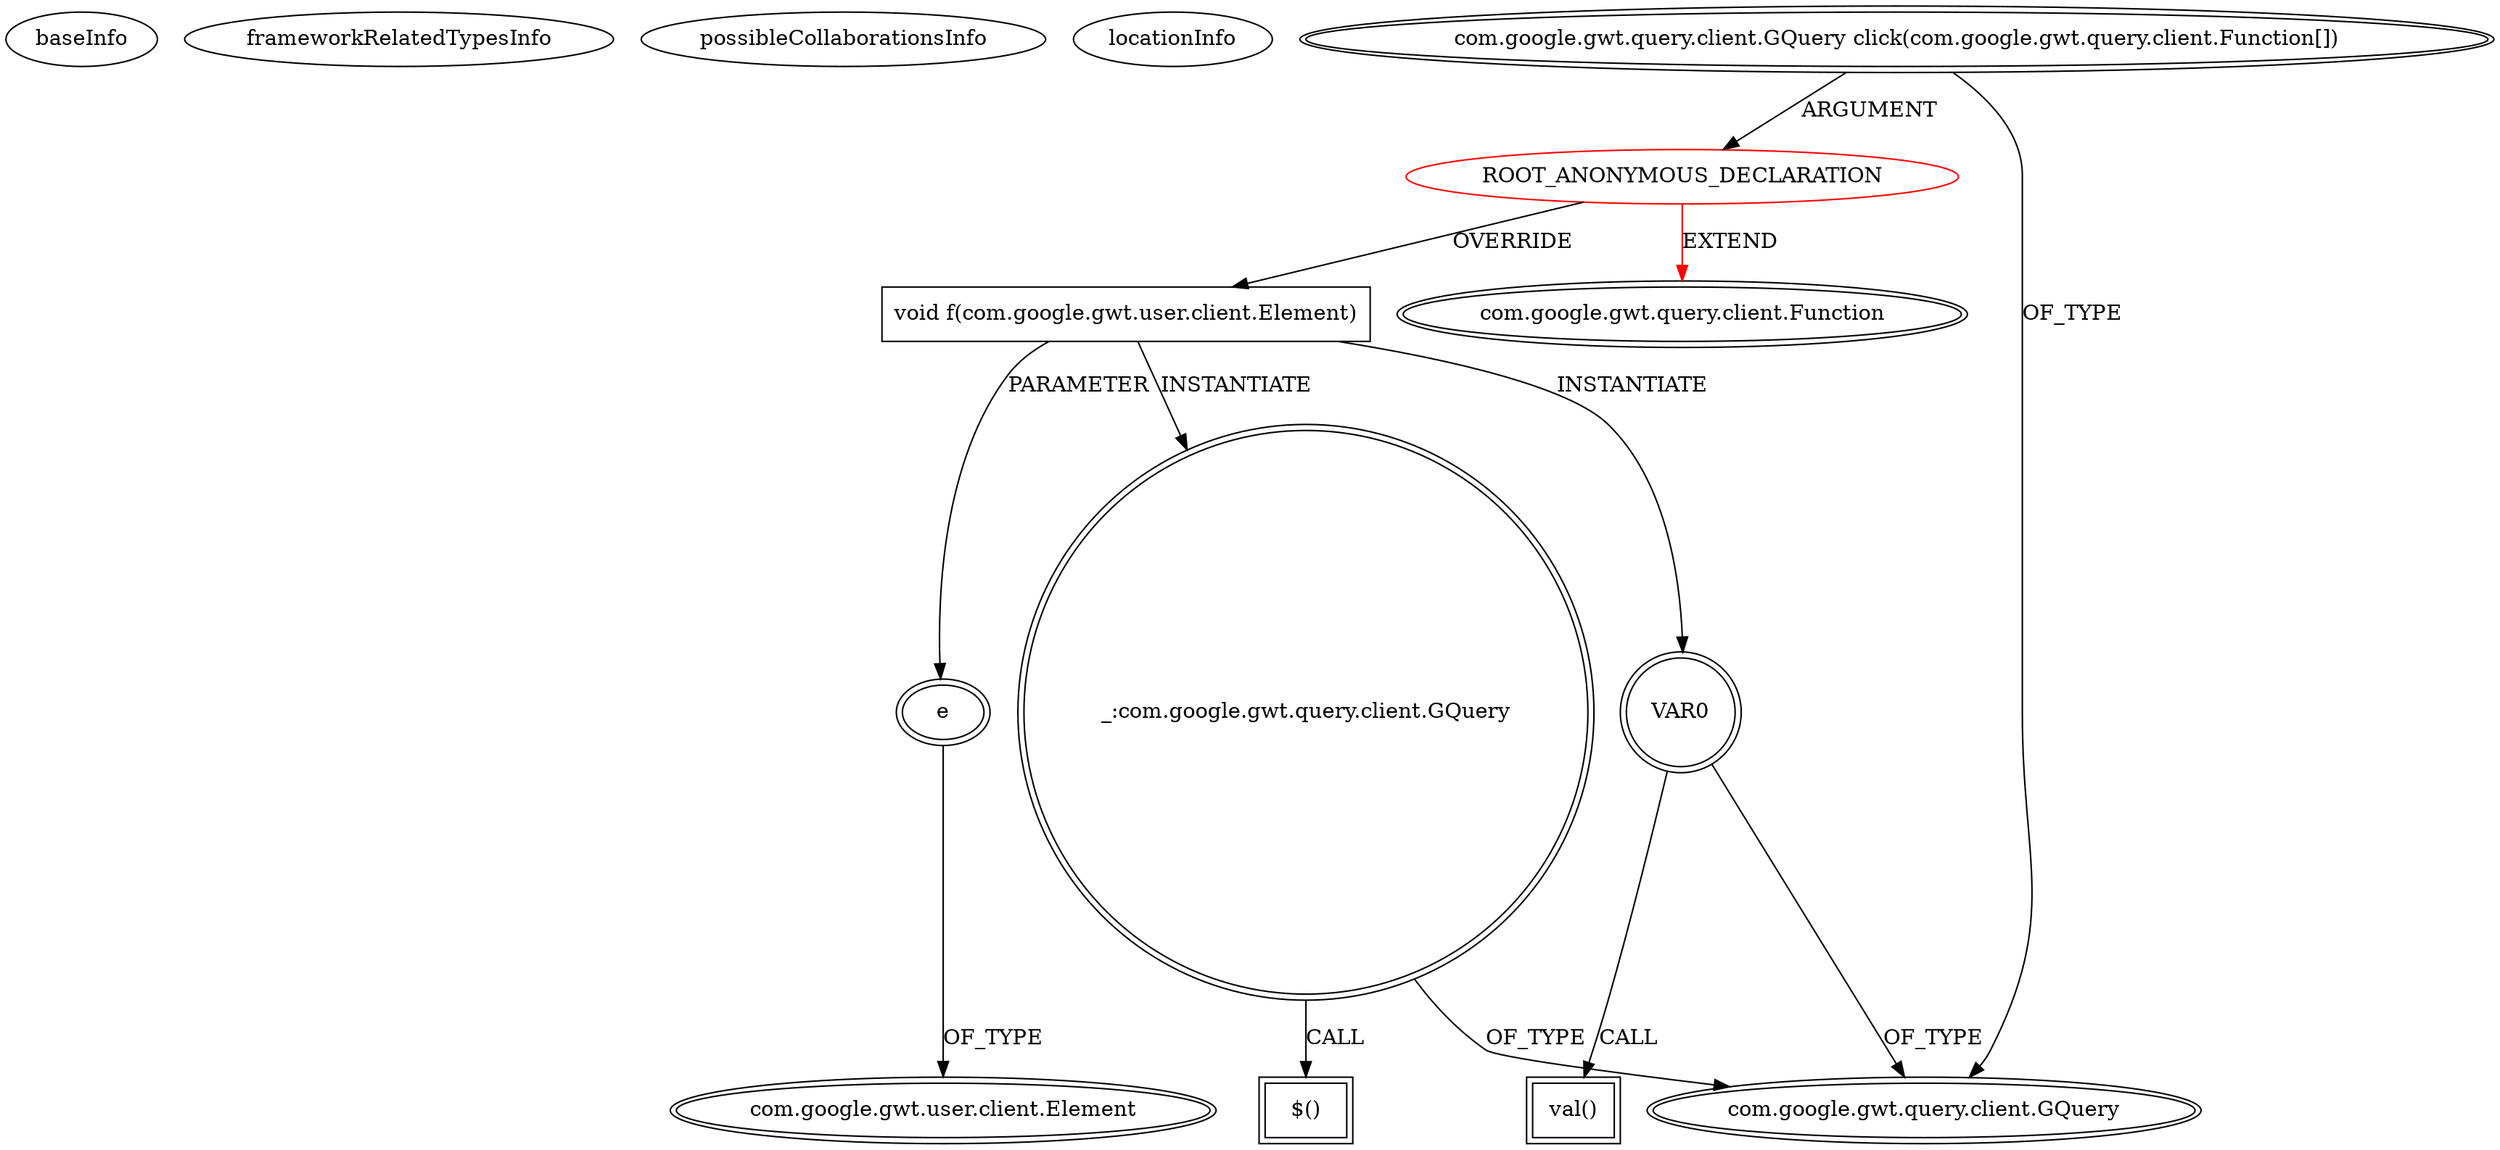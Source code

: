 digraph {
baseInfo[graphId=3105,category="extension_graph",isAnonymous=true,possibleRelation=false]
frameworkRelatedTypesInfo[0="com.google.gwt.query.client.Function"]
possibleCollaborationsInfo[]
locationInfo[projectName="jDramaix-SlidingPuzzle",filePath="/jDramaix-SlidingPuzzle/SlidingPuzzle-master/src/be/dramaix/ai/slidingpuzzle/client/Puzzle.java",contextSignature="void bind()",graphId="3105"]
0[label="ROOT_ANONYMOUS_DECLARATION",vertexType="ROOT_ANONYMOUS_DECLARATION",isFrameworkType=false,color=red]
1[label="com.google.gwt.query.client.Function",vertexType="FRAMEWORK_CLASS_TYPE",isFrameworkType=true,peripheries=2]
2[label="com.google.gwt.query.client.GQuery click(com.google.gwt.query.client.Function[])",vertexType="OUTSIDE_CALL",isFrameworkType=true,peripheries=2]
3[label="com.google.gwt.query.client.GQuery",vertexType="FRAMEWORK_CLASS_TYPE",isFrameworkType=true,peripheries=2]
4[label="void f(com.google.gwt.user.client.Element)",vertexType="OVERRIDING_METHOD_DECLARATION",isFrameworkType=false,shape=box]
5[label="e",vertexType="PARAMETER_DECLARATION",isFrameworkType=true,peripheries=2]
6[label="com.google.gwt.user.client.Element",vertexType="FRAMEWORK_CLASS_TYPE",isFrameworkType=true,peripheries=2]
7[label="VAR0",vertexType="VARIABLE_EXPRESION",isFrameworkType=true,peripheries=2,shape=circle]
8[label="val()",vertexType="INSIDE_CALL",isFrameworkType=true,peripheries=2,shape=box]
10[label="_:com.google.gwt.query.client.GQuery",vertexType="VARIABLE_EXPRESION",isFrameworkType=true,peripheries=2,shape=circle]
11[label="$()",vertexType="INSIDE_CALL",isFrameworkType=true,peripheries=2,shape=box]
0->1[label="EXTEND",color=red]
2->0[label="ARGUMENT"]
2->3[label="OF_TYPE"]
0->4[label="OVERRIDE"]
5->6[label="OF_TYPE"]
4->5[label="PARAMETER"]
4->7[label="INSTANTIATE"]
7->3[label="OF_TYPE"]
7->8[label="CALL"]
4->10[label="INSTANTIATE"]
10->3[label="OF_TYPE"]
10->11[label="CALL"]
}
